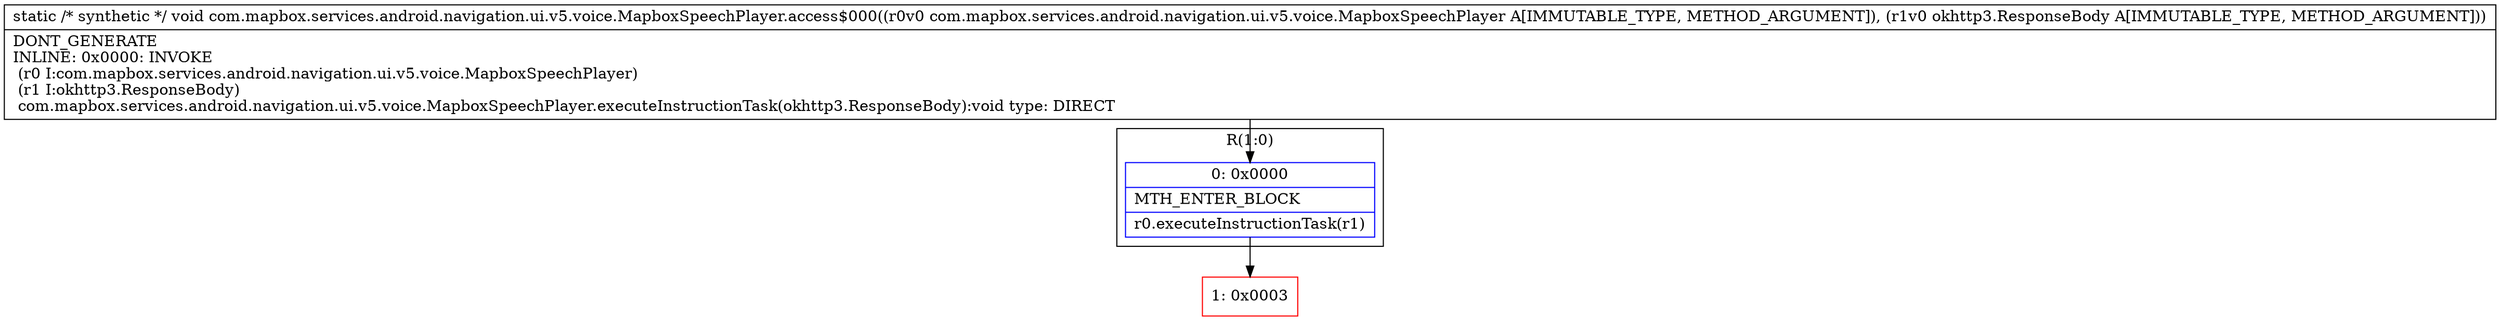 digraph "CFG forcom.mapbox.services.android.navigation.ui.v5.voice.MapboxSpeechPlayer.access$000(Lcom\/mapbox\/services\/android\/navigation\/ui\/v5\/voice\/MapboxSpeechPlayer;Lokhttp3\/ResponseBody;)V" {
subgraph cluster_Region_1519597760 {
label = "R(1:0)";
node [shape=record,color=blue];
Node_0 [shape=record,label="{0\:\ 0x0000|MTH_ENTER_BLOCK\l|r0.executeInstructionTask(r1)\l}"];
}
Node_1 [shape=record,color=red,label="{1\:\ 0x0003}"];
MethodNode[shape=record,label="{static \/* synthetic *\/ void com.mapbox.services.android.navigation.ui.v5.voice.MapboxSpeechPlayer.access$000((r0v0 com.mapbox.services.android.navigation.ui.v5.voice.MapboxSpeechPlayer A[IMMUTABLE_TYPE, METHOD_ARGUMENT]), (r1v0 okhttp3.ResponseBody A[IMMUTABLE_TYPE, METHOD_ARGUMENT]))  | DONT_GENERATE\lINLINE: 0x0000: INVOKE  \l  (r0 I:com.mapbox.services.android.navigation.ui.v5.voice.MapboxSpeechPlayer)\l  (r1 I:okhttp3.ResponseBody)\l com.mapbox.services.android.navigation.ui.v5.voice.MapboxSpeechPlayer.executeInstructionTask(okhttp3.ResponseBody):void type: DIRECT\l}"];
MethodNode -> Node_0;
Node_0 -> Node_1;
}

